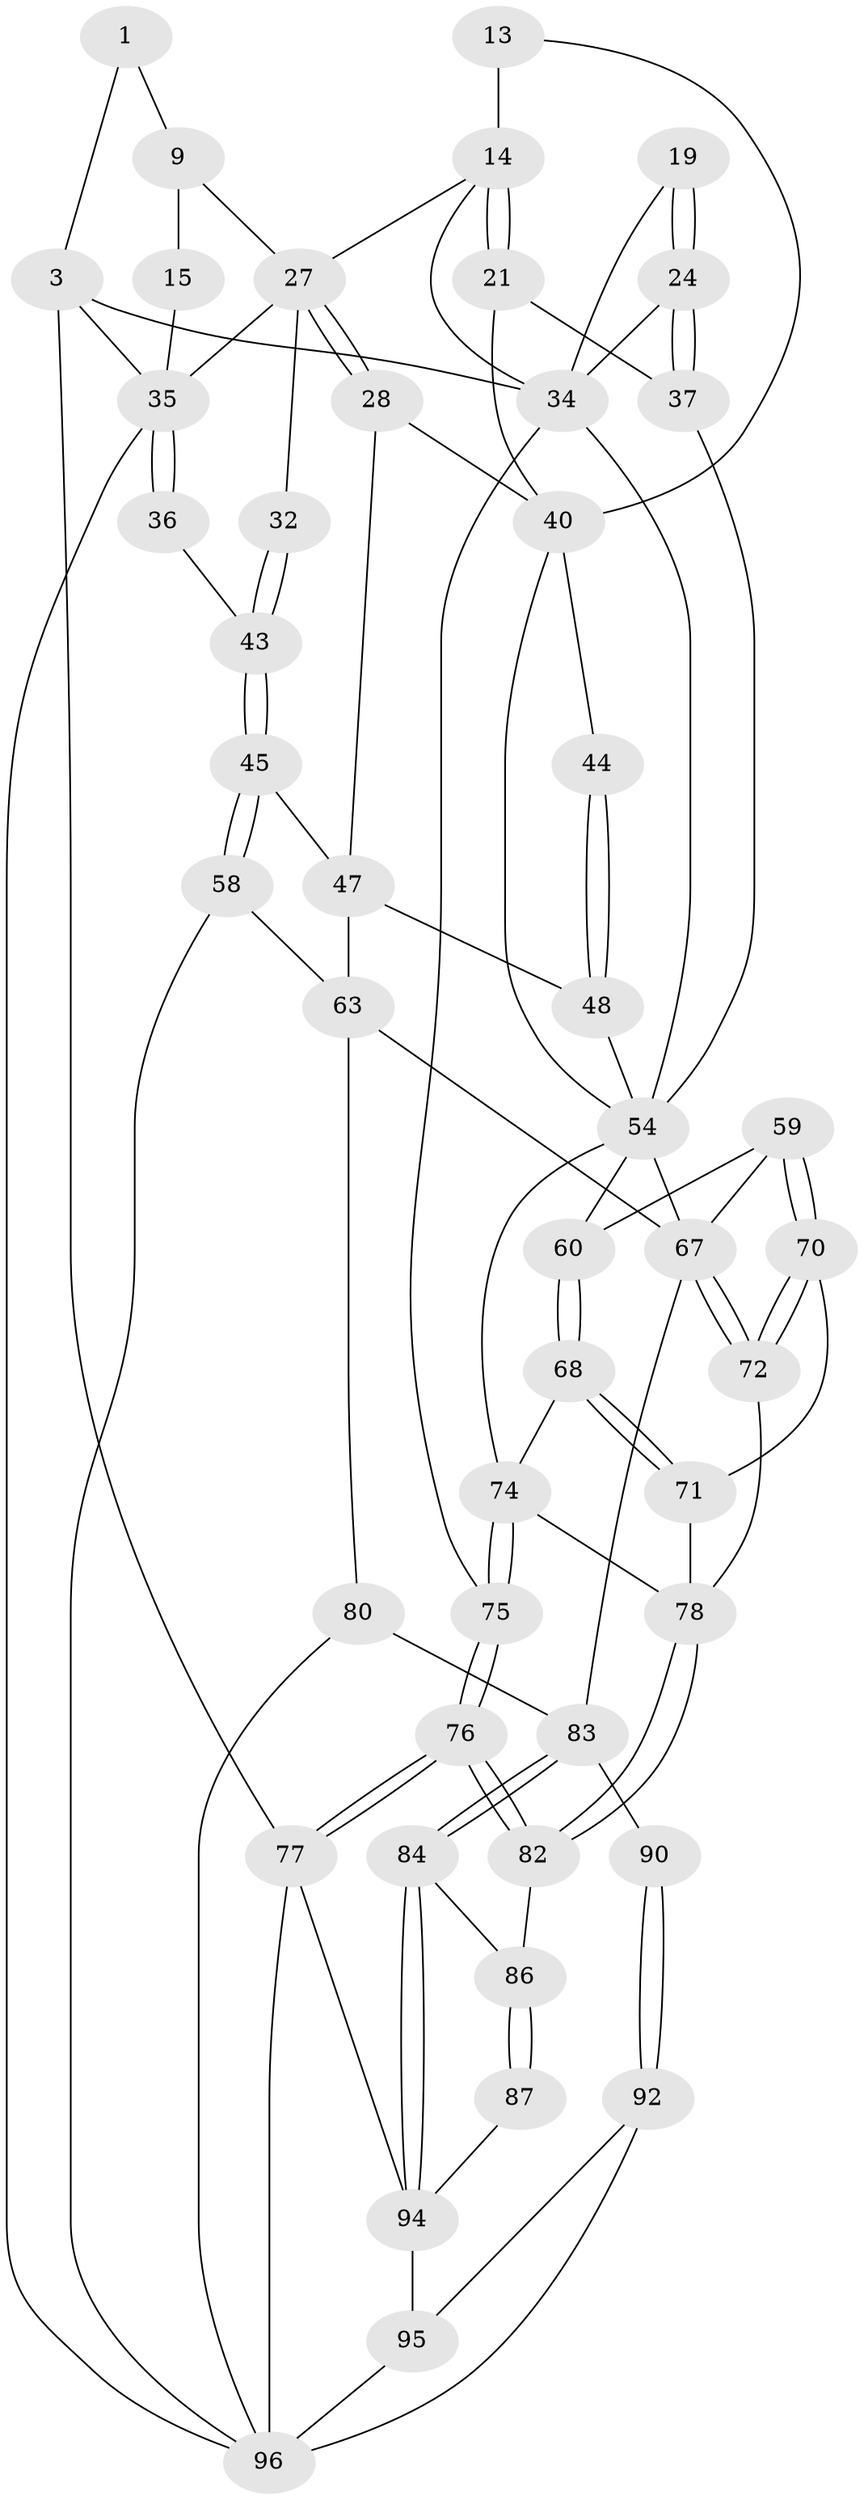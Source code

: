 // original degree distribution, {3: 0.020833333333333332, 6: 0.22916666666666666, 5: 0.5, 4: 0.25}
// Generated by graph-tools (version 1.1) at 2025/01/03/09/25 05:01:06]
// undirected, 48 vertices, 104 edges
graph export_dot {
graph [start="1"]
  node [color=gray90,style=filled];
  1 [pos="+0.6766082982071827+0"];
  3 [pos="+0+0",super="+2"];
  9 [pos="+0.7589054980095445+0.09291111488973236",super="+8"];
  13 [pos="+0.619272033117021+0.11616339716095535"];
  14 [pos="+0.5232325248606096+0.10238089881989389",super="+12"];
  15 [pos="+0.9298799008763224+0.052826112724195955"];
  19 [pos="+0.199828136253097+0.14515376860789492"];
  21 [pos="+0.43790428638868156+0.15814366481891678"];
  24 [pos="+0.22761768817926695+0.18071064389005384",super="+23+18"];
  27 [pos="+0.6764211496637875+0.24907555491811395",super="+26"];
  28 [pos="+0.6620623583870363+0.26392960869196874"];
  32 [pos="+0.7840656454979977+0.2198398594312935"];
  34 [pos="+0+0.14717069804692115",super="+33"];
  35 [pos="+1+0.28214984494020856",super="+17+16+25"];
  36 [pos="+0.8826989026038071+0.3004133472740968"];
  37 [pos="+0.29719946157031807+0.28005766881052135",super="+22"];
  40 [pos="+0.4989292049595384+0.27997072924705857",super="+31+29"];
  43 [pos="+0.8381634423385348+0.3306214575045164"];
  44 [pos="+0.5917231807472844+0.2791769486110302"];
  45 [pos="+0.8032283334649155+0.4411684418238483"];
  47 [pos="+0.586669769808502+0.3426439384041398",super="+46"];
  48 [pos="+0.5781717196123357+0.3332525321132475"];
  54 [pos="+0.1017099479894358+0.38281019628316787",super="+39+42+41+49"];
  58 [pos="+0.8151528521540126+0.5130492662439473"];
  59 [pos="+0.2525224792261072+0.5020318377272464"];
  60 [pos="+0.1389124522531324+0.507806487914032"];
  63 [pos="+0.7845287234179906+0.5412990468404809",super="+50"];
  67 [pos="+0.43863752162514485+0.6634231611205312",super="+52+51+53"];
  68 [pos="+0.11134673036487196+0.5448775398805454"];
  70 [pos="+0.2141524799885278+0.6207601437867619"];
  71 [pos="+0.11709847516357616+0.5591073048878464"];
  72 [pos="+0.2266799394720804+0.6843420195802976"];
  74 [pos="+0+0.7257785257969644",super="+69+55"];
  75 [pos="+0+0.7968646687452364",super="+56"];
  76 [pos="+0+1"];
  77 [pos="+0+1",super="+61"];
  78 [pos="+0.20424869572509552+0.7077172297112783",super="+73"];
  80 [pos="+0.7822789824491938+0.7351505135462185",super="+64"];
  82 [pos="+0.20284894217131635+0.7774994624226126"];
  83 [pos="+0.47270723152967936+0.7743657421608857",super="+81"];
  84 [pos="+0.46048549280022816+0.8035719683499396"];
  86 [pos="+0.22876647542934733+0.8015288654245936",super="+85"];
  87 [pos="+0.21321083205169838+1"];
  90 [pos="+0.6663030149096401+0.8663499997227653"];
  92 [pos="+0.6736774708633657+0.8869916785566982"];
  94 [pos="+0.46517260775819186+0.8443499774359815",super="+89"];
  95 [pos="+0.5484036543415852+1",super="+93"];
  96 [pos="+0.7901131031031731+1",super="+91"];
  1 -- 9;
  1 -- 3;
  3 -- 34 [weight=2];
  3 -- 77 [weight=2];
  3 -- 35;
  9 -- 15 [weight=2];
  9 -- 27;
  13 -- 14 [weight=2];
  13 -- 40;
  14 -- 21;
  14 -- 21;
  14 -- 27;
  14 -- 34;
  15 -- 35;
  19 -- 24 [weight=2];
  19 -- 24;
  19 -- 34;
  21 -- 37;
  21 -- 40;
  24 -- 37 [weight=2];
  24 -- 37;
  24 -- 34;
  27 -- 28;
  27 -- 28;
  27 -- 32 [weight=2];
  27 -- 35;
  28 -- 47;
  28 -- 40;
  32 -- 43;
  32 -- 43;
  34 -- 75;
  34 -- 54;
  35 -- 36 [weight=2];
  35 -- 36;
  35 -- 96;
  36 -- 43;
  37 -- 54;
  40 -- 44 [weight=2];
  40 -- 54;
  43 -- 45;
  43 -- 45;
  44 -- 48;
  44 -- 48;
  45 -- 58;
  45 -- 58;
  45 -- 47;
  47 -- 48;
  47 -- 63;
  48 -- 54;
  54 -- 60;
  54 -- 74;
  54 -- 67 [weight=2];
  58 -- 63;
  58 -- 96;
  59 -- 60;
  59 -- 70;
  59 -- 70;
  59 -- 67;
  60 -- 68;
  60 -- 68;
  63 -- 67;
  63 -- 80;
  67 -- 72;
  67 -- 72;
  67 -- 83;
  68 -- 71;
  68 -- 71;
  68 -- 74;
  70 -- 71;
  70 -- 72;
  70 -- 72;
  71 -- 78;
  72 -- 78;
  74 -- 75 [weight=2];
  74 -- 75;
  74 -- 78;
  75 -- 76;
  75 -- 76;
  76 -- 77;
  76 -- 77;
  76 -- 82;
  76 -- 82;
  77 -- 96 [weight=2];
  77 -- 94;
  78 -- 82;
  78 -- 82;
  80 -- 96;
  80 -- 83 [weight=2];
  82 -- 86;
  83 -- 84;
  83 -- 84;
  83 -- 90 [weight=2];
  84 -- 94;
  84 -- 94;
  84 -- 86;
  86 -- 87 [weight=2];
  86 -- 87;
  87 -- 94;
  90 -- 92;
  90 -- 92;
  92 -- 96;
  92 -- 95;
  94 -- 95 [weight=2];
  95 -- 96;
}
